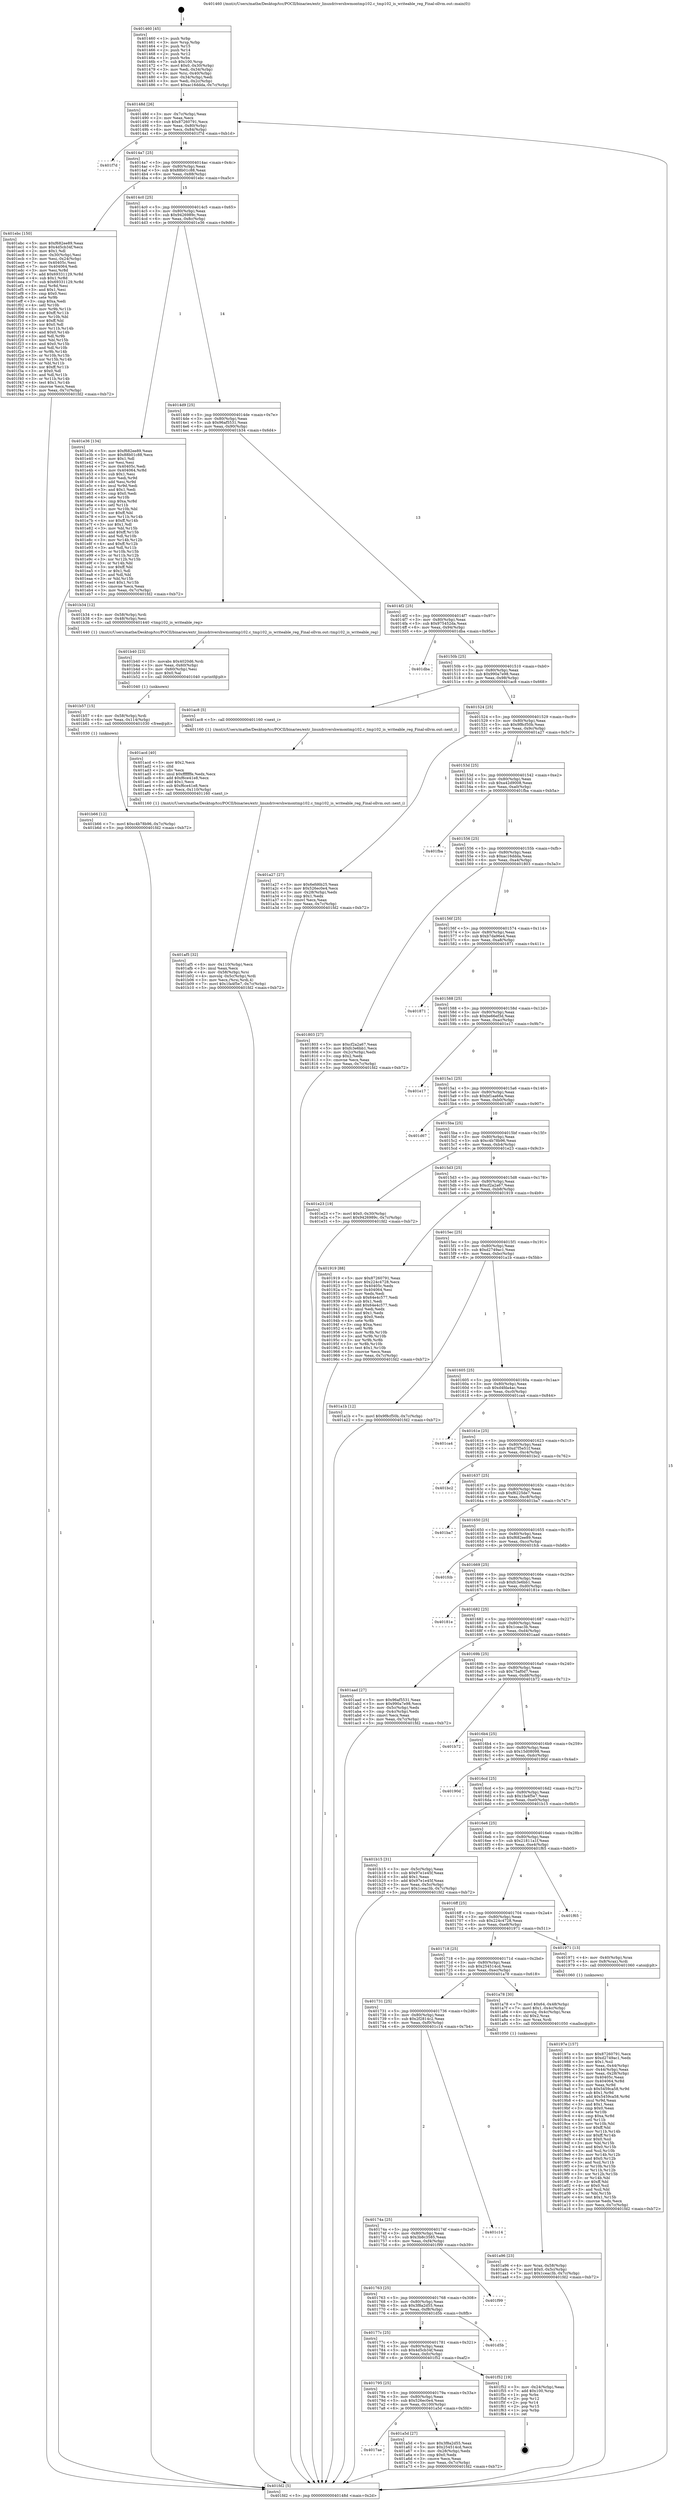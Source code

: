 digraph "0x401460" {
  label = "0x401460 (/mnt/c/Users/mathe/Desktop/tcc/POCII/binaries/extr_linuxdrivershwmontmp102.c_tmp102_is_writeable_reg_Final-ollvm.out::main(0))"
  labelloc = "t"
  node[shape=record]

  Entry [label="",width=0.3,height=0.3,shape=circle,fillcolor=black,style=filled]
  "0x40148d" [label="{
     0x40148d [26]\l
     | [instrs]\l
     &nbsp;&nbsp;0x40148d \<+3\>: mov -0x7c(%rbp),%eax\l
     &nbsp;&nbsp;0x401490 \<+2\>: mov %eax,%ecx\l
     &nbsp;&nbsp;0x401492 \<+6\>: sub $0x87260791,%ecx\l
     &nbsp;&nbsp;0x401498 \<+3\>: mov %eax,-0x80(%rbp)\l
     &nbsp;&nbsp;0x40149b \<+6\>: mov %ecx,-0x84(%rbp)\l
     &nbsp;&nbsp;0x4014a1 \<+6\>: je 0000000000401f7d \<main+0xb1d\>\l
  }"]
  "0x401f7d" [label="{
     0x401f7d\l
  }", style=dashed]
  "0x4014a7" [label="{
     0x4014a7 [25]\l
     | [instrs]\l
     &nbsp;&nbsp;0x4014a7 \<+5\>: jmp 00000000004014ac \<main+0x4c\>\l
     &nbsp;&nbsp;0x4014ac \<+3\>: mov -0x80(%rbp),%eax\l
     &nbsp;&nbsp;0x4014af \<+5\>: sub $0x88b01c88,%eax\l
     &nbsp;&nbsp;0x4014b4 \<+6\>: mov %eax,-0x88(%rbp)\l
     &nbsp;&nbsp;0x4014ba \<+6\>: je 0000000000401ebc \<main+0xa5c\>\l
  }"]
  Exit [label="",width=0.3,height=0.3,shape=circle,fillcolor=black,style=filled,peripheries=2]
  "0x401ebc" [label="{
     0x401ebc [150]\l
     | [instrs]\l
     &nbsp;&nbsp;0x401ebc \<+5\>: mov $0xf682ee89,%eax\l
     &nbsp;&nbsp;0x401ec1 \<+5\>: mov $0x4d5cb34f,%ecx\l
     &nbsp;&nbsp;0x401ec6 \<+2\>: mov $0x1,%dl\l
     &nbsp;&nbsp;0x401ec8 \<+3\>: mov -0x30(%rbp),%esi\l
     &nbsp;&nbsp;0x401ecb \<+3\>: mov %esi,-0x24(%rbp)\l
     &nbsp;&nbsp;0x401ece \<+7\>: mov 0x40405c,%esi\l
     &nbsp;&nbsp;0x401ed5 \<+7\>: mov 0x404064,%edi\l
     &nbsp;&nbsp;0x401edc \<+3\>: mov %esi,%r8d\l
     &nbsp;&nbsp;0x401edf \<+7\>: add $0x69331129,%r8d\l
     &nbsp;&nbsp;0x401ee6 \<+4\>: sub $0x1,%r8d\l
     &nbsp;&nbsp;0x401eea \<+7\>: sub $0x69331129,%r8d\l
     &nbsp;&nbsp;0x401ef1 \<+4\>: imul %r8d,%esi\l
     &nbsp;&nbsp;0x401ef5 \<+3\>: and $0x1,%esi\l
     &nbsp;&nbsp;0x401ef8 \<+3\>: cmp $0x0,%esi\l
     &nbsp;&nbsp;0x401efb \<+4\>: sete %r9b\l
     &nbsp;&nbsp;0x401eff \<+3\>: cmp $0xa,%edi\l
     &nbsp;&nbsp;0x401f02 \<+4\>: setl %r10b\l
     &nbsp;&nbsp;0x401f06 \<+3\>: mov %r9b,%r11b\l
     &nbsp;&nbsp;0x401f09 \<+4\>: xor $0xff,%r11b\l
     &nbsp;&nbsp;0x401f0d \<+3\>: mov %r10b,%bl\l
     &nbsp;&nbsp;0x401f10 \<+3\>: xor $0xff,%bl\l
     &nbsp;&nbsp;0x401f13 \<+3\>: xor $0x0,%dl\l
     &nbsp;&nbsp;0x401f16 \<+3\>: mov %r11b,%r14b\l
     &nbsp;&nbsp;0x401f19 \<+4\>: and $0x0,%r14b\l
     &nbsp;&nbsp;0x401f1d \<+3\>: and %dl,%r9b\l
     &nbsp;&nbsp;0x401f20 \<+3\>: mov %bl,%r15b\l
     &nbsp;&nbsp;0x401f23 \<+4\>: and $0x0,%r15b\l
     &nbsp;&nbsp;0x401f27 \<+3\>: and %dl,%r10b\l
     &nbsp;&nbsp;0x401f2a \<+3\>: or %r9b,%r14b\l
     &nbsp;&nbsp;0x401f2d \<+3\>: or %r10b,%r15b\l
     &nbsp;&nbsp;0x401f30 \<+3\>: xor %r15b,%r14b\l
     &nbsp;&nbsp;0x401f33 \<+3\>: or %bl,%r11b\l
     &nbsp;&nbsp;0x401f36 \<+4\>: xor $0xff,%r11b\l
     &nbsp;&nbsp;0x401f3a \<+3\>: or $0x0,%dl\l
     &nbsp;&nbsp;0x401f3d \<+3\>: and %dl,%r11b\l
     &nbsp;&nbsp;0x401f40 \<+3\>: or %r11b,%r14b\l
     &nbsp;&nbsp;0x401f43 \<+4\>: test $0x1,%r14b\l
     &nbsp;&nbsp;0x401f47 \<+3\>: cmovne %ecx,%eax\l
     &nbsp;&nbsp;0x401f4a \<+3\>: mov %eax,-0x7c(%rbp)\l
     &nbsp;&nbsp;0x401f4d \<+5\>: jmp 0000000000401fd2 \<main+0xb72\>\l
  }"]
  "0x4014c0" [label="{
     0x4014c0 [25]\l
     | [instrs]\l
     &nbsp;&nbsp;0x4014c0 \<+5\>: jmp 00000000004014c5 \<main+0x65\>\l
     &nbsp;&nbsp;0x4014c5 \<+3\>: mov -0x80(%rbp),%eax\l
     &nbsp;&nbsp;0x4014c8 \<+5\>: sub $0x9426989c,%eax\l
     &nbsp;&nbsp;0x4014cd \<+6\>: mov %eax,-0x8c(%rbp)\l
     &nbsp;&nbsp;0x4014d3 \<+6\>: je 0000000000401e36 \<main+0x9d6\>\l
  }"]
  "0x401b66" [label="{
     0x401b66 [12]\l
     | [instrs]\l
     &nbsp;&nbsp;0x401b66 \<+7\>: movl $0xc4b78b96,-0x7c(%rbp)\l
     &nbsp;&nbsp;0x401b6d \<+5\>: jmp 0000000000401fd2 \<main+0xb72\>\l
  }"]
  "0x401e36" [label="{
     0x401e36 [134]\l
     | [instrs]\l
     &nbsp;&nbsp;0x401e36 \<+5\>: mov $0xf682ee89,%eax\l
     &nbsp;&nbsp;0x401e3b \<+5\>: mov $0x88b01c88,%ecx\l
     &nbsp;&nbsp;0x401e40 \<+2\>: mov $0x1,%dl\l
     &nbsp;&nbsp;0x401e42 \<+2\>: xor %esi,%esi\l
     &nbsp;&nbsp;0x401e44 \<+7\>: mov 0x40405c,%edi\l
     &nbsp;&nbsp;0x401e4b \<+8\>: mov 0x404064,%r8d\l
     &nbsp;&nbsp;0x401e53 \<+3\>: sub $0x1,%esi\l
     &nbsp;&nbsp;0x401e56 \<+3\>: mov %edi,%r9d\l
     &nbsp;&nbsp;0x401e59 \<+3\>: add %esi,%r9d\l
     &nbsp;&nbsp;0x401e5c \<+4\>: imul %r9d,%edi\l
     &nbsp;&nbsp;0x401e60 \<+3\>: and $0x1,%edi\l
     &nbsp;&nbsp;0x401e63 \<+3\>: cmp $0x0,%edi\l
     &nbsp;&nbsp;0x401e66 \<+4\>: sete %r10b\l
     &nbsp;&nbsp;0x401e6a \<+4\>: cmp $0xa,%r8d\l
     &nbsp;&nbsp;0x401e6e \<+4\>: setl %r11b\l
     &nbsp;&nbsp;0x401e72 \<+3\>: mov %r10b,%bl\l
     &nbsp;&nbsp;0x401e75 \<+3\>: xor $0xff,%bl\l
     &nbsp;&nbsp;0x401e78 \<+3\>: mov %r11b,%r14b\l
     &nbsp;&nbsp;0x401e7b \<+4\>: xor $0xff,%r14b\l
     &nbsp;&nbsp;0x401e7f \<+3\>: xor $0x1,%dl\l
     &nbsp;&nbsp;0x401e82 \<+3\>: mov %bl,%r15b\l
     &nbsp;&nbsp;0x401e85 \<+4\>: and $0xff,%r15b\l
     &nbsp;&nbsp;0x401e89 \<+3\>: and %dl,%r10b\l
     &nbsp;&nbsp;0x401e8c \<+3\>: mov %r14b,%r12b\l
     &nbsp;&nbsp;0x401e8f \<+4\>: and $0xff,%r12b\l
     &nbsp;&nbsp;0x401e93 \<+3\>: and %dl,%r11b\l
     &nbsp;&nbsp;0x401e96 \<+3\>: or %r10b,%r15b\l
     &nbsp;&nbsp;0x401e99 \<+3\>: or %r11b,%r12b\l
     &nbsp;&nbsp;0x401e9c \<+3\>: xor %r12b,%r15b\l
     &nbsp;&nbsp;0x401e9f \<+3\>: or %r14b,%bl\l
     &nbsp;&nbsp;0x401ea2 \<+3\>: xor $0xff,%bl\l
     &nbsp;&nbsp;0x401ea5 \<+3\>: or $0x1,%dl\l
     &nbsp;&nbsp;0x401ea8 \<+2\>: and %dl,%bl\l
     &nbsp;&nbsp;0x401eaa \<+3\>: or %bl,%r15b\l
     &nbsp;&nbsp;0x401ead \<+4\>: test $0x1,%r15b\l
     &nbsp;&nbsp;0x401eb1 \<+3\>: cmovne %ecx,%eax\l
     &nbsp;&nbsp;0x401eb4 \<+3\>: mov %eax,-0x7c(%rbp)\l
     &nbsp;&nbsp;0x401eb7 \<+5\>: jmp 0000000000401fd2 \<main+0xb72\>\l
  }"]
  "0x4014d9" [label="{
     0x4014d9 [25]\l
     | [instrs]\l
     &nbsp;&nbsp;0x4014d9 \<+5\>: jmp 00000000004014de \<main+0x7e\>\l
     &nbsp;&nbsp;0x4014de \<+3\>: mov -0x80(%rbp),%eax\l
     &nbsp;&nbsp;0x4014e1 \<+5\>: sub $0x96af5531,%eax\l
     &nbsp;&nbsp;0x4014e6 \<+6\>: mov %eax,-0x90(%rbp)\l
     &nbsp;&nbsp;0x4014ec \<+6\>: je 0000000000401b34 \<main+0x6d4\>\l
  }"]
  "0x401b57" [label="{
     0x401b57 [15]\l
     | [instrs]\l
     &nbsp;&nbsp;0x401b57 \<+4\>: mov -0x58(%rbp),%rdi\l
     &nbsp;&nbsp;0x401b5b \<+6\>: mov %eax,-0x114(%rbp)\l
     &nbsp;&nbsp;0x401b61 \<+5\>: call 0000000000401030 \<free@plt\>\l
     | [calls]\l
     &nbsp;&nbsp;0x401030 \{1\} (unknown)\l
  }"]
  "0x401b34" [label="{
     0x401b34 [12]\l
     | [instrs]\l
     &nbsp;&nbsp;0x401b34 \<+4\>: mov -0x58(%rbp),%rdi\l
     &nbsp;&nbsp;0x401b38 \<+3\>: mov -0x48(%rbp),%esi\l
     &nbsp;&nbsp;0x401b3b \<+5\>: call 0000000000401440 \<tmp102_is_writeable_reg\>\l
     | [calls]\l
     &nbsp;&nbsp;0x401440 \{1\} (/mnt/c/Users/mathe/Desktop/tcc/POCII/binaries/extr_linuxdrivershwmontmp102.c_tmp102_is_writeable_reg_Final-ollvm.out::tmp102_is_writeable_reg)\l
  }"]
  "0x4014f2" [label="{
     0x4014f2 [25]\l
     | [instrs]\l
     &nbsp;&nbsp;0x4014f2 \<+5\>: jmp 00000000004014f7 \<main+0x97\>\l
     &nbsp;&nbsp;0x4014f7 \<+3\>: mov -0x80(%rbp),%eax\l
     &nbsp;&nbsp;0x4014fa \<+5\>: sub $0x975452da,%eax\l
     &nbsp;&nbsp;0x4014ff \<+6\>: mov %eax,-0x94(%rbp)\l
     &nbsp;&nbsp;0x401505 \<+6\>: je 0000000000401dba \<main+0x95a\>\l
  }"]
  "0x401b40" [label="{
     0x401b40 [23]\l
     | [instrs]\l
     &nbsp;&nbsp;0x401b40 \<+10\>: movabs $0x4020d6,%rdi\l
     &nbsp;&nbsp;0x401b4a \<+3\>: mov %eax,-0x60(%rbp)\l
     &nbsp;&nbsp;0x401b4d \<+3\>: mov -0x60(%rbp),%esi\l
     &nbsp;&nbsp;0x401b50 \<+2\>: mov $0x0,%al\l
     &nbsp;&nbsp;0x401b52 \<+5\>: call 0000000000401040 \<printf@plt\>\l
     | [calls]\l
     &nbsp;&nbsp;0x401040 \{1\} (unknown)\l
  }"]
  "0x401dba" [label="{
     0x401dba\l
  }", style=dashed]
  "0x40150b" [label="{
     0x40150b [25]\l
     | [instrs]\l
     &nbsp;&nbsp;0x40150b \<+5\>: jmp 0000000000401510 \<main+0xb0\>\l
     &nbsp;&nbsp;0x401510 \<+3\>: mov -0x80(%rbp),%eax\l
     &nbsp;&nbsp;0x401513 \<+5\>: sub $0x990a7e98,%eax\l
     &nbsp;&nbsp;0x401518 \<+6\>: mov %eax,-0x98(%rbp)\l
     &nbsp;&nbsp;0x40151e \<+6\>: je 0000000000401ac8 \<main+0x668\>\l
  }"]
  "0x401af5" [label="{
     0x401af5 [32]\l
     | [instrs]\l
     &nbsp;&nbsp;0x401af5 \<+6\>: mov -0x110(%rbp),%ecx\l
     &nbsp;&nbsp;0x401afb \<+3\>: imul %eax,%ecx\l
     &nbsp;&nbsp;0x401afe \<+4\>: mov -0x58(%rbp),%rsi\l
     &nbsp;&nbsp;0x401b02 \<+4\>: movslq -0x5c(%rbp),%rdi\l
     &nbsp;&nbsp;0x401b06 \<+3\>: mov %ecx,(%rsi,%rdi,4)\l
     &nbsp;&nbsp;0x401b09 \<+7\>: movl $0x1fa4f5e7,-0x7c(%rbp)\l
     &nbsp;&nbsp;0x401b10 \<+5\>: jmp 0000000000401fd2 \<main+0xb72\>\l
  }"]
  "0x401ac8" [label="{
     0x401ac8 [5]\l
     | [instrs]\l
     &nbsp;&nbsp;0x401ac8 \<+5\>: call 0000000000401160 \<next_i\>\l
     | [calls]\l
     &nbsp;&nbsp;0x401160 \{1\} (/mnt/c/Users/mathe/Desktop/tcc/POCII/binaries/extr_linuxdrivershwmontmp102.c_tmp102_is_writeable_reg_Final-ollvm.out::next_i)\l
  }"]
  "0x401524" [label="{
     0x401524 [25]\l
     | [instrs]\l
     &nbsp;&nbsp;0x401524 \<+5\>: jmp 0000000000401529 \<main+0xc9\>\l
     &nbsp;&nbsp;0x401529 \<+3\>: mov -0x80(%rbp),%eax\l
     &nbsp;&nbsp;0x40152c \<+5\>: sub $0x9f8cf50b,%eax\l
     &nbsp;&nbsp;0x401531 \<+6\>: mov %eax,-0x9c(%rbp)\l
     &nbsp;&nbsp;0x401537 \<+6\>: je 0000000000401a27 \<main+0x5c7\>\l
  }"]
  "0x401acd" [label="{
     0x401acd [40]\l
     | [instrs]\l
     &nbsp;&nbsp;0x401acd \<+5\>: mov $0x2,%ecx\l
     &nbsp;&nbsp;0x401ad2 \<+1\>: cltd\l
     &nbsp;&nbsp;0x401ad3 \<+2\>: idiv %ecx\l
     &nbsp;&nbsp;0x401ad5 \<+6\>: imul $0xfffffffe,%edx,%ecx\l
     &nbsp;&nbsp;0x401adb \<+6\>: add $0xf6ce41e8,%ecx\l
     &nbsp;&nbsp;0x401ae1 \<+3\>: add $0x1,%ecx\l
     &nbsp;&nbsp;0x401ae4 \<+6\>: sub $0xf6ce41e8,%ecx\l
     &nbsp;&nbsp;0x401aea \<+6\>: mov %ecx,-0x110(%rbp)\l
     &nbsp;&nbsp;0x401af0 \<+5\>: call 0000000000401160 \<next_i\>\l
     | [calls]\l
     &nbsp;&nbsp;0x401160 \{1\} (/mnt/c/Users/mathe/Desktop/tcc/POCII/binaries/extr_linuxdrivershwmontmp102.c_tmp102_is_writeable_reg_Final-ollvm.out::next_i)\l
  }"]
  "0x401a27" [label="{
     0x401a27 [27]\l
     | [instrs]\l
     &nbsp;&nbsp;0x401a27 \<+5\>: mov $0x6efd6b25,%eax\l
     &nbsp;&nbsp;0x401a2c \<+5\>: mov $0x526ec0e4,%ecx\l
     &nbsp;&nbsp;0x401a31 \<+3\>: mov -0x28(%rbp),%edx\l
     &nbsp;&nbsp;0x401a34 \<+3\>: cmp $0x1,%edx\l
     &nbsp;&nbsp;0x401a37 \<+3\>: cmovl %ecx,%eax\l
     &nbsp;&nbsp;0x401a3a \<+3\>: mov %eax,-0x7c(%rbp)\l
     &nbsp;&nbsp;0x401a3d \<+5\>: jmp 0000000000401fd2 \<main+0xb72\>\l
  }"]
  "0x40153d" [label="{
     0x40153d [25]\l
     | [instrs]\l
     &nbsp;&nbsp;0x40153d \<+5\>: jmp 0000000000401542 \<main+0xe2\>\l
     &nbsp;&nbsp;0x401542 \<+3\>: mov -0x80(%rbp),%eax\l
     &nbsp;&nbsp;0x401545 \<+5\>: sub $0xa42d9008,%eax\l
     &nbsp;&nbsp;0x40154a \<+6\>: mov %eax,-0xa0(%rbp)\l
     &nbsp;&nbsp;0x401550 \<+6\>: je 0000000000401fba \<main+0xb5a\>\l
  }"]
  "0x401a96" [label="{
     0x401a96 [23]\l
     | [instrs]\l
     &nbsp;&nbsp;0x401a96 \<+4\>: mov %rax,-0x58(%rbp)\l
     &nbsp;&nbsp;0x401a9a \<+7\>: movl $0x0,-0x5c(%rbp)\l
     &nbsp;&nbsp;0x401aa1 \<+7\>: movl $0x1ceac3b,-0x7c(%rbp)\l
     &nbsp;&nbsp;0x401aa8 \<+5\>: jmp 0000000000401fd2 \<main+0xb72\>\l
  }"]
  "0x401fba" [label="{
     0x401fba\l
  }", style=dashed]
  "0x401556" [label="{
     0x401556 [25]\l
     | [instrs]\l
     &nbsp;&nbsp;0x401556 \<+5\>: jmp 000000000040155b \<main+0xfb\>\l
     &nbsp;&nbsp;0x40155b \<+3\>: mov -0x80(%rbp),%eax\l
     &nbsp;&nbsp;0x40155e \<+5\>: sub $0xac16ddda,%eax\l
     &nbsp;&nbsp;0x401563 \<+6\>: mov %eax,-0xa4(%rbp)\l
     &nbsp;&nbsp;0x401569 \<+6\>: je 0000000000401803 \<main+0x3a3\>\l
  }"]
  "0x4017ae" [label="{
     0x4017ae\l
  }", style=dashed]
  "0x401803" [label="{
     0x401803 [27]\l
     | [instrs]\l
     &nbsp;&nbsp;0x401803 \<+5\>: mov $0xcf2a2a67,%eax\l
     &nbsp;&nbsp;0x401808 \<+5\>: mov $0xfc3e6bb1,%ecx\l
     &nbsp;&nbsp;0x40180d \<+3\>: mov -0x2c(%rbp),%edx\l
     &nbsp;&nbsp;0x401810 \<+3\>: cmp $0x2,%edx\l
     &nbsp;&nbsp;0x401813 \<+3\>: cmovne %ecx,%eax\l
     &nbsp;&nbsp;0x401816 \<+3\>: mov %eax,-0x7c(%rbp)\l
     &nbsp;&nbsp;0x401819 \<+5\>: jmp 0000000000401fd2 \<main+0xb72\>\l
  }"]
  "0x40156f" [label="{
     0x40156f [25]\l
     | [instrs]\l
     &nbsp;&nbsp;0x40156f \<+5\>: jmp 0000000000401574 \<main+0x114\>\l
     &nbsp;&nbsp;0x401574 \<+3\>: mov -0x80(%rbp),%eax\l
     &nbsp;&nbsp;0x401577 \<+5\>: sub $0xb7da96e4,%eax\l
     &nbsp;&nbsp;0x40157c \<+6\>: mov %eax,-0xa8(%rbp)\l
     &nbsp;&nbsp;0x401582 \<+6\>: je 0000000000401871 \<main+0x411\>\l
  }"]
  "0x401fd2" [label="{
     0x401fd2 [5]\l
     | [instrs]\l
     &nbsp;&nbsp;0x401fd2 \<+5\>: jmp 000000000040148d \<main+0x2d\>\l
  }"]
  "0x401460" [label="{
     0x401460 [45]\l
     | [instrs]\l
     &nbsp;&nbsp;0x401460 \<+1\>: push %rbp\l
     &nbsp;&nbsp;0x401461 \<+3\>: mov %rsp,%rbp\l
     &nbsp;&nbsp;0x401464 \<+2\>: push %r15\l
     &nbsp;&nbsp;0x401466 \<+2\>: push %r14\l
     &nbsp;&nbsp;0x401468 \<+2\>: push %r12\l
     &nbsp;&nbsp;0x40146a \<+1\>: push %rbx\l
     &nbsp;&nbsp;0x40146b \<+7\>: sub $0x100,%rsp\l
     &nbsp;&nbsp;0x401472 \<+7\>: movl $0x0,-0x30(%rbp)\l
     &nbsp;&nbsp;0x401479 \<+3\>: mov %edi,-0x34(%rbp)\l
     &nbsp;&nbsp;0x40147c \<+4\>: mov %rsi,-0x40(%rbp)\l
     &nbsp;&nbsp;0x401480 \<+3\>: mov -0x34(%rbp),%edi\l
     &nbsp;&nbsp;0x401483 \<+3\>: mov %edi,-0x2c(%rbp)\l
     &nbsp;&nbsp;0x401486 \<+7\>: movl $0xac16ddda,-0x7c(%rbp)\l
  }"]
  "0x401a5d" [label="{
     0x401a5d [27]\l
     | [instrs]\l
     &nbsp;&nbsp;0x401a5d \<+5\>: mov $0x3f8a2d55,%eax\l
     &nbsp;&nbsp;0x401a62 \<+5\>: mov $0x254514cd,%ecx\l
     &nbsp;&nbsp;0x401a67 \<+3\>: mov -0x28(%rbp),%edx\l
     &nbsp;&nbsp;0x401a6a \<+3\>: cmp $0x0,%edx\l
     &nbsp;&nbsp;0x401a6d \<+3\>: cmove %ecx,%eax\l
     &nbsp;&nbsp;0x401a70 \<+3\>: mov %eax,-0x7c(%rbp)\l
     &nbsp;&nbsp;0x401a73 \<+5\>: jmp 0000000000401fd2 \<main+0xb72\>\l
  }"]
  "0x401871" [label="{
     0x401871\l
  }", style=dashed]
  "0x401588" [label="{
     0x401588 [25]\l
     | [instrs]\l
     &nbsp;&nbsp;0x401588 \<+5\>: jmp 000000000040158d \<main+0x12d\>\l
     &nbsp;&nbsp;0x40158d \<+3\>: mov -0x80(%rbp),%eax\l
     &nbsp;&nbsp;0x401590 \<+5\>: sub $0xbe66ef3d,%eax\l
     &nbsp;&nbsp;0x401595 \<+6\>: mov %eax,-0xac(%rbp)\l
     &nbsp;&nbsp;0x40159b \<+6\>: je 0000000000401e17 \<main+0x9b7\>\l
  }"]
  "0x401795" [label="{
     0x401795 [25]\l
     | [instrs]\l
     &nbsp;&nbsp;0x401795 \<+5\>: jmp 000000000040179a \<main+0x33a\>\l
     &nbsp;&nbsp;0x40179a \<+3\>: mov -0x80(%rbp),%eax\l
     &nbsp;&nbsp;0x40179d \<+5\>: sub $0x526ec0e4,%eax\l
     &nbsp;&nbsp;0x4017a2 \<+6\>: mov %eax,-0x100(%rbp)\l
     &nbsp;&nbsp;0x4017a8 \<+6\>: je 0000000000401a5d \<main+0x5fd\>\l
  }"]
  "0x401e17" [label="{
     0x401e17\l
  }", style=dashed]
  "0x4015a1" [label="{
     0x4015a1 [25]\l
     | [instrs]\l
     &nbsp;&nbsp;0x4015a1 \<+5\>: jmp 00000000004015a6 \<main+0x146\>\l
     &nbsp;&nbsp;0x4015a6 \<+3\>: mov -0x80(%rbp),%eax\l
     &nbsp;&nbsp;0x4015a9 \<+5\>: sub $0xbf1aa66a,%eax\l
     &nbsp;&nbsp;0x4015ae \<+6\>: mov %eax,-0xb0(%rbp)\l
     &nbsp;&nbsp;0x4015b4 \<+6\>: je 0000000000401d67 \<main+0x907\>\l
  }"]
  "0x401f52" [label="{
     0x401f52 [19]\l
     | [instrs]\l
     &nbsp;&nbsp;0x401f52 \<+3\>: mov -0x24(%rbp),%eax\l
     &nbsp;&nbsp;0x401f55 \<+7\>: add $0x100,%rsp\l
     &nbsp;&nbsp;0x401f5c \<+1\>: pop %rbx\l
     &nbsp;&nbsp;0x401f5d \<+2\>: pop %r12\l
     &nbsp;&nbsp;0x401f5f \<+2\>: pop %r14\l
     &nbsp;&nbsp;0x401f61 \<+2\>: pop %r15\l
     &nbsp;&nbsp;0x401f63 \<+1\>: pop %rbp\l
     &nbsp;&nbsp;0x401f64 \<+1\>: ret\l
  }"]
  "0x401d67" [label="{
     0x401d67\l
  }", style=dashed]
  "0x4015ba" [label="{
     0x4015ba [25]\l
     | [instrs]\l
     &nbsp;&nbsp;0x4015ba \<+5\>: jmp 00000000004015bf \<main+0x15f\>\l
     &nbsp;&nbsp;0x4015bf \<+3\>: mov -0x80(%rbp),%eax\l
     &nbsp;&nbsp;0x4015c2 \<+5\>: sub $0xc4b78b96,%eax\l
     &nbsp;&nbsp;0x4015c7 \<+6\>: mov %eax,-0xb4(%rbp)\l
     &nbsp;&nbsp;0x4015cd \<+6\>: je 0000000000401e23 \<main+0x9c3\>\l
  }"]
  "0x40177c" [label="{
     0x40177c [25]\l
     | [instrs]\l
     &nbsp;&nbsp;0x40177c \<+5\>: jmp 0000000000401781 \<main+0x321\>\l
     &nbsp;&nbsp;0x401781 \<+3\>: mov -0x80(%rbp),%eax\l
     &nbsp;&nbsp;0x401784 \<+5\>: sub $0x4d5cb34f,%eax\l
     &nbsp;&nbsp;0x401789 \<+6\>: mov %eax,-0xfc(%rbp)\l
     &nbsp;&nbsp;0x40178f \<+6\>: je 0000000000401f52 \<main+0xaf2\>\l
  }"]
  "0x401e23" [label="{
     0x401e23 [19]\l
     | [instrs]\l
     &nbsp;&nbsp;0x401e23 \<+7\>: movl $0x0,-0x30(%rbp)\l
     &nbsp;&nbsp;0x401e2a \<+7\>: movl $0x9426989c,-0x7c(%rbp)\l
     &nbsp;&nbsp;0x401e31 \<+5\>: jmp 0000000000401fd2 \<main+0xb72\>\l
  }"]
  "0x4015d3" [label="{
     0x4015d3 [25]\l
     | [instrs]\l
     &nbsp;&nbsp;0x4015d3 \<+5\>: jmp 00000000004015d8 \<main+0x178\>\l
     &nbsp;&nbsp;0x4015d8 \<+3\>: mov -0x80(%rbp),%eax\l
     &nbsp;&nbsp;0x4015db \<+5\>: sub $0xcf2a2a67,%eax\l
     &nbsp;&nbsp;0x4015e0 \<+6\>: mov %eax,-0xb8(%rbp)\l
     &nbsp;&nbsp;0x4015e6 \<+6\>: je 0000000000401919 \<main+0x4b9\>\l
  }"]
  "0x401d5b" [label="{
     0x401d5b\l
  }", style=dashed]
  "0x401919" [label="{
     0x401919 [88]\l
     | [instrs]\l
     &nbsp;&nbsp;0x401919 \<+5\>: mov $0x87260791,%eax\l
     &nbsp;&nbsp;0x40191e \<+5\>: mov $0x224c4728,%ecx\l
     &nbsp;&nbsp;0x401923 \<+7\>: mov 0x40405c,%edx\l
     &nbsp;&nbsp;0x40192a \<+7\>: mov 0x404064,%esi\l
     &nbsp;&nbsp;0x401931 \<+2\>: mov %edx,%edi\l
     &nbsp;&nbsp;0x401933 \<+6\>: sub $0x64e4c577,%edi\l
     &nbsp;&nbsp;0x401939 \<+3\>: sub $0x1,%edi\l
     &nbsp;&nbsp;0x40193c \<+6\>: add $0x64e4c577,%edi\l
     &nbsp;&nbsp;0x401942 \<+3\>: imul %edi,%edx\l
     &nbsp;&nbsp;0x401945 \<+3\>: and $0x1,%edx\l
     &nbsp;&nbsp;0x401948 \<+3\>: cmp $0x0,%edx\l
     &nbsp;&nbsp;0x40194b \<+4\>: sete %r8b\l
     &nbsp;&nbsp;0x40194f \<+3\>: cmp $0xa,%esi\l
     &nbsp;&nbsp;0x401952 \<+4\>: setl %r9b\l
     &nbsp;&nbsp;0x401956 \<+3\>: mov %r8b,%r10b\l
     &nbsp;&nbsp;0x401959 \<+3\>: and %r9b,%r10b\l
     &nbsp;&nbsp;0x40195c \<+3\>: xor %r9b,%r8b\l
     &nbsp;&nbsp;0x40195f \<+3\>: or %r8b,%r10b\l
     &nbsp;&nbsp;0x401962 \<+4\>: test $0x1,%r10b\l
     &nbsp;&nbsp;0x401966 \<+3\>: cmovne %ecx,%eax\l
     &nbsp;&nbsp;0x401969 \<+3\>: mov %eax,-0x7c(%rbp)\l
     &nbsp;&nbsp;0x40196c \<+5\>: jmp 0000000000401fd2 \<main+0xb72\>\l
  }"]
  "0x4015ec" [label="{
     0x4015ec [25]\l
     | [instrs]\l
     &nbsp;&nbsp;0x4015ec \<+5\>: jmp 00000000004015f1 \<main+0x191\>\l
     &nbsp;&nbsp;0x4015f1 \<+3\>: mov -0x80(%rbp),%eax\l
     &nbsp;&nbsp;0x4015f4 \<+5\>: sub $0xd2749ac1,%eax\l
     &nbsp;&nbsp;0x4015f9 \<+6\>: mov %eax,-0xbc(%rbp)\l
     &nbsp;&nbsp;0x4015ff \<+6\>: je 0000000000401a1b \<main+0x5bb\>\l
  }"]
  "0x401763" [label="{
     0x401763 [25]\l
     | [instrs]\l
     &nbsp;&nbsp;0x401763 \<+5\>: jmp 0000000000401768 \<main+0x308\>\l
     &nbsp;&nbsp;0x401768 \<+3\>: mov -0x80(%rbp),%eax\l
     &nbsp;&nbsp;0x40176b \<+5\>: sub $0x3f8a2d55,%eax\l
     &nbsp;&nbsp;0x401770 \<+6\>: mov %eax,-0xf8(%rbp)\l
     &nbsp;&nbsp;0x401776 \<+6\>: je 0000000000401d5b \<main+0x8fb\>\l
  }"]
  "0x401a1b" [label="{
     0x401a1b [12]\l
     | [instrs]\l
     &nbsp;&nbsp;0x401a1b \<+7\>: movl $0x9f8cf50b,-0x7c(%rbp)\l
     &nbsp;&nbsp;0x401a22 \<+5\>: jmp 0000000000401fd2 \<main+0xb72\>\l
  }"]
  "0x401605" [label="{
     0x401605 [25]\l
     | [instrs]\l
     &nbsp;&nbsp;0x401605 \<+5\>: jmp 000000000040160a \<main+0x1aa\>\l
     &nbsp;&nbsp;0x40160a \<+3\>: mov -0x80(%rbp),%eax\l
     &nbsp;&nbsp;0x40160d \<+5\>: sub $0xd4fda4ac,%eax\l
     &nbsp;&nbsp;0x401612 \<+6\>: mov %eax,-0xc0(%rbp)\l
     &nbsp;&nbsp;0x401618 \<+6\>: je 0000000000401ca4 \<main+0x844\>\l
  }"]
  "0x401f99" [label="{
     0x401f99\l
  }", style=dashed]
  "0x401ca4" [label="{
     0x401ca4\l
  }", style=dashed]
  "0x40161e" [label="{
     0x40161e [25]\l
     | [instrs]\l
     &nbsp;&nbsp;0x40161e \<+5\>: jmp 0000000000401623 \<main+0x1c3\>\l
     &nbsp;&nbsp;0x401623 \<+3\>: mov -0x80(%rbp),%eax\l
     &nbsp;&nbsp;0x401626 \<+5\>: sub $0xd7f5e51f,%eax\l
     &nbsp;&nbsp;0x40162b \<+6\>: mov %eax,-0xc4(%rbp)\l
     &nbsp;&nbsp;0x401631 \<+6\>: je 0000000000401bc2 \<main+0x762\>\l
  }"]
  "0x40174a" [label="{
     0x40174a [25]\l
     | [instrs]\l
     &nbsp;&nbsp;0x40174a \<+5\>: jmp 000000000040174f \<main+0x2ef\>\l
     &nbsp;&nbsp;0x40174f \<+3\>: mov -0x80(%rbp),%eax\l
     &nbsp;&nbsp;0x401752 \<+5\>: sub $0x3b8c3585,%eax\l
     &nbsp;&nbsp;0x401757 \<+6\>: mov %eax,-0xf4(%rbp)\l
     &nbsp;&nbsp;0x40175d \<+6\>: je 0000000000401f99 \<main+0xb39\>\l
  }"]
  "0x401bc2" [label="{
     0x401bc2\l
  }", style=dashed]
  "0x401637" [label="{
     0x401637 [25]\l
     | [instrs]\l
     &nbsp;&nbsp;0x401637 \<+5\>: jmp 000000000040163c \<main+0x1dc\>\l
     &nbsp;&nbsp;0x40163c \<+3\>: mov -0x80(%rbp),%eax\l
     &nbsp;&nbsp;0x40163f \<+5\>: sub $0xf6225de7,%eax\l
     &nbsp;&nbsp;0x401644 \<+6\>: mov %eax,-0xc8(%rbp)\l
     &nbsp;&nbsp;0x40164a \<+6\>: je 0000000000401ba7 \<main+0x747\>\l
  }"]
  "0x401c14" [label="{
     0x401c14\l
  }", style=dashed]
  "0x401ba7" [label="{
     0x401ba7\l
  }", style=dashed]
  "0x401650" [label="{
     0x401650 [25]\l
     | [instrs]\l
     &nbsp;&nbsp;0x401650 \<+5\>: jmp 0000000000401655 \<main+0x1f5\>\l
     &nbsp;&nbsp;0x401655 \<+3\>: mov -0x80(%rbp),%eax\l
     &nbsp;&nbsp;0x401658 \<+5\>: sub $0xf682ee89,%eax\l
     &nbsp;&nbsp;0x40165d \<+6\>: mov %eax,-0xcc(%rbp)\l
     &nbsp;&nbsp;0x401663 \<+6\>: je 0000000000401fcb \<main+0xb6b\>\l
  }"]
  "0x401731" [label="{
     0x401731 [25]\l
     | [instrs]\l
     &nbsp;&nbsp;0x401731 \<+5\>: jmp 0000000000401736 \<main+0x2d6\>\l
     &nbsp;&nbsp;0x401736 \<+3\>: mov -0x80(%rbp),%eax\l
     &nbsp;&nbsp;0x401739 \<+5\>: sub $0x2f2814c2,%eax\l
     &nbsp;&nbsp;0x40173e \<+6\>: mov %eax,-0xf0(%rbp)\l
     &nbsp;&nbsp;0x401744 \<+6\>: je 0000000000401c14 \<main+0x7b4\>\l
  }"]
  "0x401fcb" [label="{
     0x401fcb\l
  }", style=dashed]
  "0x401669" [label="{
     0x401669 [25]\l
     | [instrs]\l
     &nbsp;&nbsp;0x401669 \<+5\>: jmp 000000000040166e \<main+0x20e\>\l
     &nbsp;&nbsp;0x40166e \<+3\>: mov -0x80(%rbp),%eax\l
     &nbsp;&nbsp;0x401671 \<+5\>: sub $0xfc3e6bb1,%eax\l
     &nbsp;&nbsp;0x401676 \<+6\>: mov %eax,-0xd0(%rbp)\l
     &nbsp;&nbsp;0x40167c \<+6\>: je 000000000040181e \<main+0x3be\>\l
  }"]
  "0x401a78" [label="{
     0x401a78 [30]\l
     | [instrs]\l
     &nbsp;&nbsp;0x401a78 \<+7\>: movl $0x64,-0x48(%rbp)\l
     &nbsp;&nbsp;0x401a7f \<+7\>: movl $0x1,-0x4c(%rbp)\l
     &nbsp;&nbsp;0x401a86 \<+4\>: movslq -0x4c(%rbp),%rax\l
     &nbsp;&nbsp;0x401a8a \<+4\>: shl $0x2,%rax\l
     &nbsp;&nbsp;0x401a8e \<+3\>: mov %rax,%rdi\l
     &nbsp;&nbsp;0x401a91 \<+5\>: call 0000000000401050 \<malloc@plt\>\l
     | [calls]\l
     &nbsp;&nbsp;0x401050 \{1\} (unknown)\l
  }"]
  "0x40181e" [label="{
     0x40181e\l
  }", style=dashed]
  "0x401682" [label="{
     0x401682 [25]\l
     | [instrs]\l
     &nbsp;&nbsp;0x401682 \<+5\>: jmp 0000000000401687 \<main+0x227\>\l
     &nbsp;&nbsp;0x401687 \<+3\>: mov -0x80(%rbp),%eax\l
     &nbsp;&nbsp;0x40168a \<+5\>: sub $0x1ceac3b,%eax\l
     &nbsp;&nbsp;0x40168f \<+6\>: mov %eax,-0xd4(%rbp)\l
     &nbsp;&nbsp;0x401695 \<+6\>: je 0000000000401aad \<main+0x64d\>\l
  }"]
  "0x40197e" [label="{
     0x40197e [157]\l
     | [instrs]\l
     &nbsp;&nbsp;0x40197e \<+5\>: mov $0x87260791,%ecx\l
     &nbsp;&nbsp;0x401983 \<+5\>: mov $0xd2749ac1,%edx\l
     &nbsp;&nbsp;0x401988 \<+3\>: mov $0x1,%sil\l
     &nbsp;&nbsp;0x40198b \<+3\>: mov %eax,-0x44(%rbp)\l
     &nbsp;&nbsp;0x40198e \<+3\>: mov -0x44(%rbp),%eax\l
     &nbsp;&nbsp;0x401991 \<+3\>: mov %eax,-0x28(%rbp)\l
     &nbsp;&nbsp;0x401994 \<+7\>: mov 0x40405c,%eax\l
     &nbsp;&nbsp;0x40199b \<+8\>: mov 0x404064,%r8d\l
     &nbsp;&nbsp;0x4019a3 \<+3\>: mov %eax,%r9d\l
     &nbsp;&nbsp;0x4019a6 \<+7\>: sub $0x5459ca58,%r9d\l
     &nbsp;&nbsp;0x4019ad \<+4\>: sub $0x1,%r9d\l
     &nbsp;&nbsp;0x4019b1 \<+7\>: add $0x5459ca58,%r9d\l
     &nbsp;&nbsp;0x4019b8 \<+4\>: imul %r9d,%eax\l
     &nbsp;&nbsp;0x4019bc \<+3\>: and $0x1,%eax\l
     &nbsp;&nbsp;0x4019bf \<+3\>: cmp $0x0,%eax\l
     &nbsp;&nbsp;0x4019c2 \<+4\>: sete %r10b\l
     &nbsp;&nbsp;0x4019c6 \<+4\>: cmp $0xa,%r8d\l
     &nbsp;&nbsp;0x4019ca \<+4\>: setl %r11b\l
     &nbsp;&nbsp;0x4019ce \<+3\>: mov %r10b,%bl\l
     &nbsp;&nbsp;0x4019d1 \<+3\>: xor $0xff,%bl\l
     &nbsp;&nbsp;0x4019d4 \<+3\>: mov %r11b,%r14b\l
     &nbsp;&nbsp;0x4019d7 \<+4\>: xor $0xff,%r14b\l
     &nbsp;&nbsp;0x4019db \<+4\>: xor $0x0,%sil\l
     &nbsp;&nbsp;0x4019df \<+3\>: mov %bl,%r15b\l
     &nbsp;&nbsp;0x4019e2 \<+4\>: and $0x0,%r15b\l
     &nbsp;&nbsp;0x4019e6 \<+3\>: and %sil,%r10b\l
     &nbsp;&nbsp;0x4019e9 \<+3\>: mov %r14b,%r12b\l
     &nbsp;&nbsp;0x4019ec \<+4\>: and $0x0,%r12b\l
     &nbsp;&nbsp;0x4019f0 \<+3\>: and %sil,%r11b\l
     &nbsp;&nbsp;0x4019f3 \<+3\>: or %r10b,%r15b\l
     &nbsp;&nbsp;0x4019f6 \<+3\>: or %r11b,%r12b\l
     &nbsp;&nbsp;0x4019f9 \<+3\>: xor %r12b,%r15b\l
     &nbsp;&nbsp;0x4019fc \<+3\>: or %r14b,%bl\l
     &nbsp;&nbsp;0x4019ff \<+3\>: xor $0xff,%bl\l
     &nbsp;&nbsp;0x401a02 \<+4\>: or $0x0,%sil\l
     &nbsp;&nbsp;0x401a06 \<+3\>: and %sil,%bl\l
     &nbsp;&nbsp;0x401a09 \<+3\>: or %bl,%r15b\l
     &nbsp;&nbsp;0x401a0c \<+4\>: test $0x1,%r15b\l
     &nbsp;&nbsp;0x401a10 \<+3\>: cmovne %edx,%ecx\l
     &nbsp;&nbsp;0x401a13 \<+3\>: mov %ecx,-0x7c(%rbp)\l
     &nbsp;&nbsp;0x401a16 \<+5\>: jmp 0000000000401fd2 \<main+0xb72\>\l
  }"]
  "0x401aad" [label="{
     0x401aad [27]\l
     | [instrs]\l
     &nbsp;&nbsp;0x401aad \<+5\>: mov $0x96af5531,%eax\l
     &nbsp;&nbsp;0x401ab2 \<+5\>: mov $0x990a7e98,%ecx\l
     &nbsp;&nbsp;0x401ab7 \<+3\>: mov -0x5c(%rbp),%edx\l
     &nbsp;&nbsp;0x401aba \<+3\>: cmp -0x4c(%rbp),%edx\l
     &nbsp;&nbsp;0x401abd \<+3\>: cmovl %ecx,%eax\l
     &nbsp;&nbsp;0x401ac0 \<+3\>: mov %eax,-0x7c(%rbp)\l
     &nbsp;&nbsp;0x401ac3 \<+5\>: jmp 0000000000401fd2 \<main+0xb72\>\l
  }"]
  "0x40169b" [label="{
     0x40169b [25]\l
     | [instrs]\l
     &nbsp;&nbsp;0x40169b \<+5\>: jmp 00000000004016a0 \<main+0x240\>\l
     &nbsp;&nbsp;0x4016a0 \<+3\>: mov -0x80(%rbp),%eax\l
     &nbsp;&nbsp;0x4016a3 \<+5\>: sub $0x75af0d7,%eax\l
     &nbsp;&nbsp;0x4016a8 \<+6\>: mov %eax,-0xd8(%rbp)\l
     &nbsp;&nbsp;0x4016ae \<+6\>: je 0000000000401b72 \<main+0x712\>\l
  }"]
  "0x401718" [label="{
     0x401718 [25]\l
     | [instrs]\l
     &nbsp;&nbsp;0x401718 \<+5\>: jmp 000000000040171d \<main+0x2bd\>\l
     &nbsp;&nbsp;0x40171d \<+3\>: mov -0x80(%rbp),%eax\l
     &nbsp;&nbsp;0x401720 \<+5\>: sub $0x254514cd,%eax\l
     &nbsp;&nbsp;0x401725 \<+6\>: mov %eax,-0xec(%rbp)\l
     &nbsp;&nbsp;0x40172b \<+6\>: je 0000000000401a78 \<main+0x618\>\l
  }"]
  "0x401b72" [label="{
     0x401b72\l
  }", style=dashed]
  "0x4016b4" [label="{
     0x4016b4 [25]\l
     | [instrs]\l
     &nbsp;&nbsp;0x4016b4 \<+5\>: jmp 00000000004016b9 \<main+0x259\>\l
     &nbsp;&nbsp;0x4016b9 \<+3\>: mov -0x80(%rbp),%eax\l
     &nbsp;&nbsp;0x4016bc \<+5\>: sub $0x15d08098,%eax\l
     &nbsp;&nbsp;0x4016c1 \<+6\>: mov %eax,-0xdc(%rbp)\l
     &nbsp;&nbsp;0x4016c7 \<+6\>: je 000000000040190d \<main+0x4ad\>\l
  }"]
  "0x401971" [label="{
     0x401971 [13]\l
     | [instrs]\l
     &nbsp;&nbsp;0x401971 \<+4\>: mov -0x40(%rbp),%rax\l
     &nbsp;&nbsp;0x401975 \<+4\>: mov 0x8(%rax),%rdi\l
     &nbsp;&nbsp;0x401979 \<+5\>: call 0000000000401060 \<atoi@plt\>\l
     | [calls]\l
     &nbsp;&nbsp;0x401060 \{1\} (unknown)\l
  }"]
  "0x40190d" [label="{
     0x40190d\l
  }", style=dashed]
  "0x4016cd" [label="{
     0x4016cd [25]\l
     | [instrs]\l
     &nbsp;&nbsp;0x4016cd \<+5\>: jmp 00000000004016d2 \<main+0x272\>\l
     &nbsp;&nbsp;0x4016d2 \<+3\>: mov -0x80(%rbp),%eax\l
     &nbsp;&nbsp;0x4016d5 \<+5\>: sub $0x1fa4f5e7,%eax\l
     &nbsp;&nbsp;0x4016da \<+6\>: mov %eax,-0xe0(%rbp)\l
     &nbsp;&nbsp;0x4016e0 \<+6\>: je 0000000000401b15 \<main+0x6b5\>\l
  }"]
  "0x4016ff" [label="{
     0x4016ff [25]\l
     | [instrs]\l
     &nbsp;&nbsp;0x4016ff \<+5\>: jmp 0000000000401704 \<main+0x2a4\>\l
     &nbsp;&nbsp;0x401704 \<+3\>: mov -0x80(%rbp),%eax\l
     &nbsp;&nbsp;0x401707 \<+5\>: sub $0x224c4728,%eax\l
     &nbsp;&nbsp;0x40170c \<+6\>: mov %eax,-0xe8(%rbp)\l
     &nbsp;&nbsp;0x401712 \<+6\>: je 0000000000401971 \<main+0x511\>\l
  }"]
  "0x401b15" [label="{
     0x401b15 [31]\l
     | [instrs]\l
     &nbsp;&nbsp;0x401b15 \<+3\>: mov -0x5c(%rbp),%eax\l
     &nbsp;&nbsp;0x401b18 \<+5\>: sub $0x97e1e45f,%eax\l
     &nbsp;&nbsp;0x401b1d \<+3\>: add $0x1,%eax\l
     &nbsp;&nbsp;0x401b20 \<+5\>: add $0x97e1e45f,%eax\l
     &nbsp;&nbsp;0x401b25 \<+3\>: mov %eax,-0x5c(%rbp)\l
     &nbsp;&nbsp;0x401b28 \<+7\>: movl $0x1ceac3b,-0x7c(%rbp)\l
     &nbsp;&nbsp;0x401b2f \<+5\>: jmp 0000000000401fd2 \<main+0xb72\>\l
  }"]
  "0x4016e6" [label="{
     0x4016e6 [25]\l
     | [instrs]\l
     &nbsp;&nbsp;0x4016e6 \<+5\>: jmp 00000000004016eb \<main+0x28b\>\l
     &nbsp;&nbsp;0x4016eb \<+3\>: mov -0x80(%rbp),%eax\l
     &nbsp;&nbsp;0x4016ee \<+5\>: sub $0x21811a1f,%eax\l
     &nbsp;&nbsp;0x4016f3 \<+6\>: mov %eax,-0xe4(%rbp)\l
     &nbsp;&nbsp;0x4016f9 \<+6\>: je 0000000000401f65 \<main+0xb05\>\l
  }"]
  "0x401f65" [label="{
     0x401f65\l
  }", style=dashed]
  Entry -> "0x401460" [label=" 1"]
  "0x40148d" -> "0x401f7d" [label=" 0"]
  "0x40148d" -> "0x4014a7" [label=" 16"]
  "0x401f52" -> Exit [label=" 1"]
  "0x4014a7" -> "0x401ebc" [label=" 1"]
  "0x4014a7" -> "0x4014c0" [label=" 15"]
  "0x401ebc" -> "0x401fd2" [label=" 1"]
  "0x4014c0" -> "0x401e36" [label=" 1"]
  "0x4014c0" -> "0x4014d9" [label=" 14"]
  "0x401e36" -> "0x401fd2" [label=" 1"]
  "0x4014d9" -> "0x401b34" [label=" 1"]
  "0x4014d9" -> "0x4014f2" [label=" 13"]
  "0x401e23" -> "0x401fd2" [label=" 1"]
  "0x4014f2" -> "0x401dba" [label=" 0"]
  "0x4014f2" -> "0x40150b" [label=" 13"]
  "0x401b66" -> "0x401fd2" [label=" 1"]
  "0x40150b" -> "0x401ac8" [label=" 1"]
  "0x40150b" -> "0x401524" [label=" 12"]
  "0x401b57" -> "0x401b66" [label=" 1"]
  "0x401524" -> "0x401a27" [label=" 1"]
  "0x401524" -> "0x40153d" [label=" 11"]
  "0x401b40" -> "0x401b57" [label=" 1"]
  "0x40153d" -> "0x401fba" [label=" 0"]
  "0x40153d" -> "0x401556" [label=" 11"]
  "0x401b34" -> "0x401b40" [label=" 1"]
  "0x401556" -> "0x401803" [label=" 1"]
  "0x401556" -> "0x40156f" [label=" 10"]
  "0x401803" -> "0x401fd2" [label=" 1"]
  "0x401460" -> "0x40148d" [label=" 1"]
  "0x401fd2" -> "0x40148d" [label=" 15"]
  "0x401b15" -> "0x401fd2" [label=" 1"]
  "0x40156f" -> "0x401871" [label=" 0"]
  "0x40156f" -> "0x401588" [label=" 10"]
  "0x401af5" -> "0x401fd2" [label=" 1"]
  "0x401588" -> "0x401e17" [label=" 0"]
  "0x401588" -> "0x4015a1" [label=" 10"]
  "0x401ac8" -> "0x401acd" [label=" 1"]
  "0x4015a1" -> "0x401d67" [label=" 0"]
  "0x4015a1" -> "0x4015ba" [label=" 10"]
  "0x401aad" -> "0x401fd2" [label=" 2"]
  "0x4015ba" -> "0x401e23" [label=" 1"]
  "0x4015ba" -> "0x4015d3" [label=" 9"]
  "0x401a78" -> "0x401a96" [label=" 1"]
  "0x4015d3" -> "0x401919" [label=" 1"]
  "0x4015d3" -> "0x4015ec" [label=" 8"]
  "0x401919" -> "0x401fd2" [label=" 1"]
  "0x401a5d" -> "0x401fd2" [label=" 1"]
  "0x4015ec" -> "0x401a1b" [label=" 1"]
  "0x4015ec" -> "0x401605" [label=" 7"]
  "0x401795" -> "0x401a5d" [label=" 1"]
  "0x401605" -> "0x401ca4" [label=" 0"]
  "0x401605" -> "0x40161e" [label=" 7"]
  "0x401acd" -> "0x401af5" [label=" 1"]
  "0x40161e" -> "0x401bc2" [label=" 0"]
  "0x40161e" -> "0x401637" [label=" 7"]
  "0x40177c" -> "0x401f52" [label=" 1"]
  "0x401637" -> "0x401ba7" [label=" 0"]
  "0x401637" -> "0x401650" [label=" 7"]
  "0x401a96" -> "0x401fd2" [label=" 1"]
  "0x401650" -> "0x401fcb" [label=" 0"]
  "0x401650" -> "0x401669" [label=" 7"]
  "0x401763" -> "0x401d5b" [label=" 0"]
  "0x401669" -> "0x40181e" [label=" 0"]
  "0x401669" -> "0x401682" [label=" 7"]
  "0x401795" -> "0x4017ae" [label=" 0"]
  "0x401682" -> "0x401aad" [label=" 2"]
  "0x401682" -> "0x40169b" [label=" 5"]
  "0x40174a" -> "0x401f99" [label=" 0"]
  "0x40169b" -> "0x401b72" [label=" 0"]
  "0x40169b" -> "0x4016b4" [label=" 5"]
  "0x40177c" -> "0x401795" [label=" 1"]
  "0x4016b4" -> "0x40190d" [label=" 0"]
  "0x4016b4" -> "0x4016cd" [label=" 5"]
  "0x401731" -> "0x40174a" [label=" 2"]
  "0x4016cd" -> "0x401b15" [label=" 1"]
  "0x4016cd" -> "0x4016e6" [label=" 4"]
  "0x401763" -> "0x40177c" [label=" 2"]
  "0x4016e6" -> "0x401f65" [label=" 0"]
  "0x4016e6" -> "0x4016ff" [label=" 4"]
  "0x401731" -> "0x401c14" [label=" 0"]
  "0x4016ff" -> "0x401971" [label=" 1"]
  "0x4016ff" -> "0x401718" [label=" 3"]
  "0x401971" -> "0x40197e" [label=" 1"]
  "0x40197e" -> "0x401fd2" [label=" 1"]
  "0x401a1b" -> "0x401fd2" [label=" 1"]
  "0x401a27" -> "0x401fd2" [label=" 1"]
  "0x40174a" -> "0x401763" [label=" 2"]
  "0x401718" -> "0x401a78" [label=" 1"]
  "0x401718" -> "0x401731" [label=" 2"]
}
